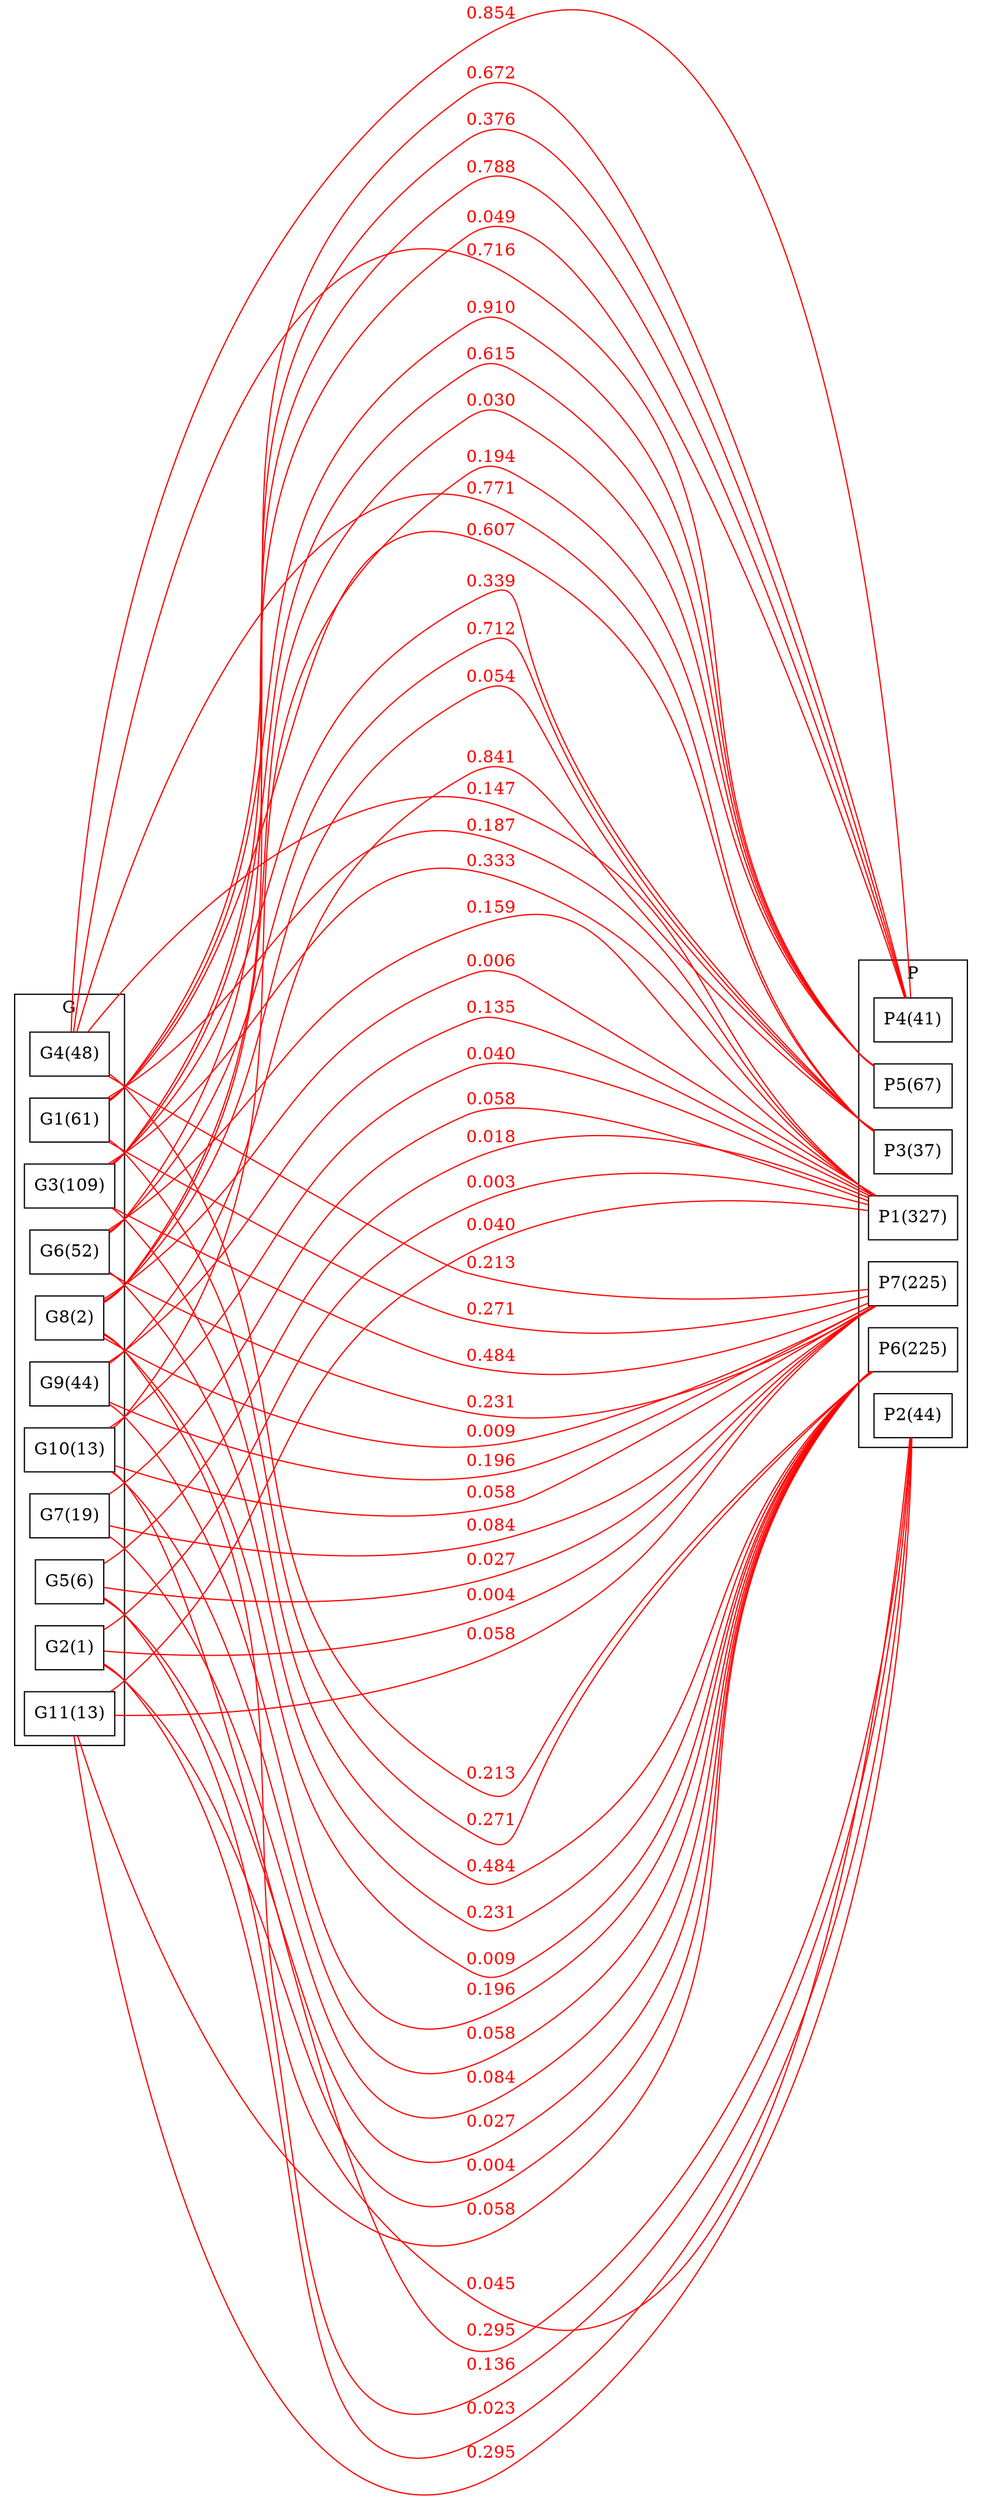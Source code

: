 strict graph BCG {
rankdir=LR;
splines=true;
ranksep="8 equally";
concentrate = true;
node [shape=rectangle];
subgraph cluster_G {
label = "G";
color=black;
rank="same"
G1 [label="G1(61)"];
G2 [label="G2(1)"];
G3 [label="G3(109)"];
G4 [label="G4(48)"];
G5 [label="G5(6)"];
G6 [label="G6(52)"];
G7 [label="G7(19)"];
G8 [label="G8(2)"];
G9 [label="G9(44)"];
G10 [label="G10(13)"];
G11 [label="G11(13)"];
}
subgraph cluster_P {
label = "P";
color="black";
rank="same"
P1 [label="P1(327)"];
P2 [label="P2(44)"];
P3 [label="P3(37)"];
P4 [label="P4(41)"];
P5 [label="P5(67)"];
P6 [label="P6(225)"];
P7 [label="P7(225)"];
}
G1 -- P1[label="0.187",color="red",fontcolor="red"];
G1 -- P3[label="0.607",color="red",fontcolor="red"];
G1 -- P4[label="0.672",color="red",fontcolor="red"];
G1 -- P5[label="0.910",color="red",fontcolor="red"];
G1 -- P6[label="0.271",color="red",fontcolor="red"];
G1 -- P7[label="0.271",color="red",fontcolor="red"];
G2 -- P1[label="0.003",color="red",fontcolor="red"];
G2 -- P2[label="0.023",color="red",fontcolor="red"];
G2 -- P6[label="0.004",color="red",fontcolor="red"];
G2 -- P7[label="0.004",color="red",fontcolor="red"];
G3 -- P1[label="0.333",color="red",fontcolor="red"];
G3 -- P3[label="0.339",color="red",fontcolor="red"];
G3 -- P4[label="0.376",color="red",fontcolor="red"];
G3 -- P5[label="0.615",color="red",fontcolor="red"];
G3 -- P6[label="0.484",color="red",fontcolor="red"];
G3 -- P7[label="0.484",color="red",fontcolor="red"];
G4 -- P1[label="0.147",color="red",fontcolor="red"];
G4 -- P3[label="0.771",color="red",fontcolor="red"];
G4 -- P4[label="0.854",color="red",fontcolor="red"];
G4 -- P5[label="0.716",color="red",fontcolor="red"];
G4 -- P6[label="0.213",color="red",fontcolor="red"];
G4 -- P7[label="0.213",color="red",fontcolor="red"];
G5 -- P1[label="0.018",color="red",fontcolor="red"];
G5 -- P2[label="0.136",color="red",fontcolor="red"];
G5 -- P6[label="0.027",color="red",fontcolor="red"];
G5 -- P7[label="0.027",color="red",fontcolor="red"];
G6 -- P1[label="0.159",color="red",fontcolor="red"];
G6 -- P3[label="0.712",color="red",fontcolor="red"];
G6 -- P4[label="0.788",color="red",fontcolor="red"];
G6 -- P6[label="0.231",color="red",fontcolor="red"];
G6 -- P7[label="0.231",color="red",fontcolor="red"];
G7 -- P1[label="0.058",color="red",fontcolor="red"];
G7 -- P6[label="0.084",color="red",fontcolor="red"];
G7 -- P7[label="0.084",color="red",fontcolor="red"];
G8 -- P1[label="0.006",color="red",fontcolor="red"];
G8 -- P2[label="0.045",color="red",fontcolor="red"];
G8 -- P3[label="0.054",color="red",fontcolor="red"];
G8 -- P4[label="0.049",color="red",fontcolor="red"];
G8 -- P5[label="0.030",color="red",fontcolor="red"];
G8 -- P6[label="0.009",color="red",fontcolor="red"];
G8 -- P7[label="0.009",color="red",fontcolor="red"];
G9 -- P1[label="0.135",color="red",fontcolor="red"];
G9 -- P3[label="0.841",color="red",fontcolor="red"];
G9 -- P6[label="0.196",color="red",fontcolor="red"];
G9 -- P7[label="0.196",color="red",fontcolor="red"];
G10 -- P1[label="0.040",color="red",fontcolor="red"];
G10 -- P2[label="0.295",color="red",fontcolor="red"];
G10 -- P5[label="0.194",color="red",fontcolor="red"];
G10 -- P6[label="0.058",color="red",fontcolor="red"];
G10 -- P7[label="0.058",color="red",fontcolor="red"];
G11 -- P1[label="0.040",color="red",fontcolor="red"];
G11 -- P2[label="0.295",color="red",fontcolor="red"];
G11 -- P6[label="0.058",color="red",fontcolor="red"];
G11 -- P7[label="0.058",color="red",fontcolor="red"];
}
